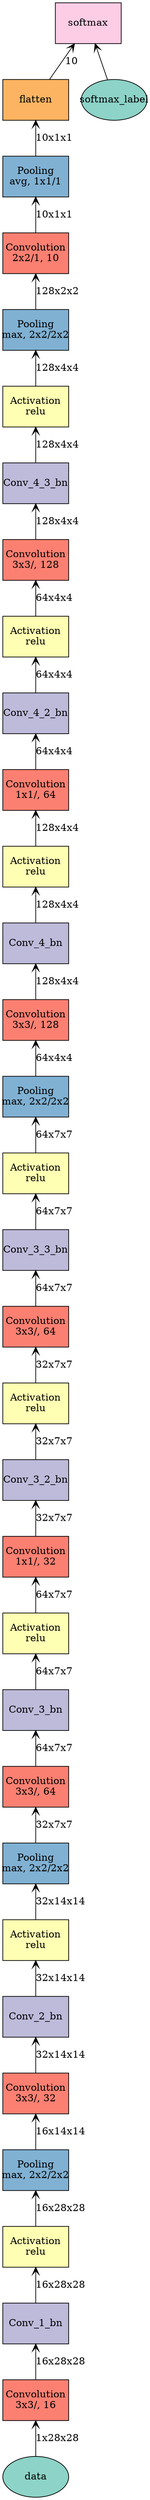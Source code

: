 digraph plot {
	data [label=data fillcolor="#8dd3c7" fixedsize=true height=0.8034 shape=oval style=filled width=1.3]
	Conv_1 [label="Convolution\n3x3/, 16" fillcolor="#fb8072" fixedsize=true height=0.8034 shape=box style=filled width=1.3]
	Conv_1_bn [label=Conv_1_bn fillcolor="#bebada" fixedsize=true height=0.8034 shape=box style=filled width=1.3]
	Conv_1_act [label="Activation\nrelu" fillcolor="#ffffb3" fixedsize=true height=0.8034 shape=box style=filled width=1.3]
	Conv_1_pooling [label="Pooling\nmax, 2x2/2x2" fillcolor="#80b1d3" fixedsize=true height=0.8034 shape=box style=filled width=1.3]
	Conv_2 [label="Convolution\n3x3/, 32" fillcolor="#fb8072" fixedsize=true height=0.8034 shape=box style=filled width=1.3]
	Conv_2_bn [label=Conv_2_bn fillcolor="#bebada" fixedsize=true height=0.8034 shape=box style=filled width=1.3]
	Conv_2_act [label="Activation\nrelu" fillcolor="#ffffb3" fixedsize=true height=0.8034 shape=box style=filled width=1.3]
	Conv_2_pooling [label="Pooling\nmax, 2x2/2x2" fillcolor="#80b1d3" fixedsize=true height=0.8034 shape=box style=filled width=1.3]
	Conv_3 [label="Convolution\n3x3/, 64" fillcolor="#fb8072" fixedsize=true height=0.8034 shape=box style=filled width=1.3]
	Conv_3_bn [label=Conv_3_bn fillcolor="#bebada" fixedsize=true height=0.8034 shape=box style=filled width=1.3]
	Conv_3_act [label="Activation\nrelu" fillcolor="#ffffb3" fixedsize=true height=0.8034 shape=box style=filled width=1.3]
	Conv_3_2 [label="Convolution\n1x1/, 32" fillcolor="#fb8072" fixedsize=true height=0.8034 shape=box style=filled width=1.3]
	Conv_3_2_bn [label=Conv_3_2_bn fillcolor="#bebada" fixedsize=true height=0.8034 shape=box style=filled width=1.3]
	Conv_3_2_act [label="Activation\nrelu" fillcolor="#ffffb3" fixedsize=true height=0.8034 shape=box style=filled width=1.3]
	Conv_3_3 [label="Convolution\n3x3/, 64" fillcolor="#fb8072" fixedsize=true height=0.8034 shape=box style=filled width=1.3]
	Conv_3_3_bn [label=Conv_3_3_bn fillcolor="#bebada" fixedsize=true height=0.8034 shape=box style=filled width=1.3]
	Conv_3_3_act [label="Activation\nrelu" fillcolor="#ffffb3" fixedsize=true height=0.8034 shape=box style=filled width=1.3]
	Conv_3_pooling [label="Pooling\nmax, 2x2/2x2" fillcolor="#80b1d3" fixedsize=true height=0.8034 shape=box style=filled width=1.3]
	Conv_4 [label="Convolution\n3x3/, 128" fillcolor="#fb8072" fixedsize=true height=0.8034 shape=box style=filled width=1.3]
	Conv_4_bn [label=Conv_4_bn fillcolor="#bebada" fixedsize=true height=0.8034 shape=box style=filled width=1.3]
	Conv_4_act [label="Activation\nrelu" fillcolor="#ffffb3" fixedsize=true height=0.8034 shape=box style=filled width=1.3]
	Conv_4_2 [label="Convolution\n1x1/, 64" fillcolor="#fb8072" fixedsize=true height=0.8034 shape=box style=filled width=1.3]
	Conv_4_2_bn [label=Conv_4_2_bn fillcolor="#bebada" fixedsize=true height=0.8034 shape=box style=filled width=1.3]
	Conv_4_2_act [label="Activation\nrelu" fillcolor="#ffffb3" fixedsize=true height=0.8034 shape=box style=filled width=1.3]
	Conv_4_3 [label="Convolution\n3x3/, 128" fillcolor="#fb8072" fixedsize=true height=0.8034 shape=box style=filled width=1.3]
	Conv_4_3_bn [label=Conv_4_3_bn fillcolor="#bebada" fixedsize=true height=0.8034 shape=box style=filled width=1.3]
	Conv_4_3_act [label="Activation\nrelu" fillcolor="#ffffb3" fixedsize=true height=0.8034 shape=box style=filled width=1.3]
	Conv_4_pooling [label="Pooling\nmax, 2x2/2x2" fillcolor="#80b1d3" fixedsize=true height=0.8034 shape=box style=filled width=1.3]
	Conv_5 [label="Convolution\n2x2/1, 10" fillcolor="#fb8072" fixedsize=true height=0.8034 shape=box style=filled width=1.3]
	Conv_5_pooling [label="Pooling\navg, 1x1/1" fillcolor="#80b1d3" fixedsize=true height=0.8034 shape=box style=filled width=1.3]
	flatten [label=flatten fillcolor="#fdb462" fixedsize=true height=0.8034 shape=box style=filled width=1.3]
	softmax_label [label=softmax_label fillcolor="#8dd3c7" fixedsize=true height=0.8034 shape=oval style=filled width=1.3]
	softmax [label=softmax fillcolor="#fccde5" fixedsize=true height=0.8034 shape=box style=filled width=1.3]
	Conv_1 -> data [label="1x28x28" arrowtail=open dir=back]
	Conv_1_bn -> Conv_1 [label="16x28x28" arrowtail=open dir=back]
	Conv_1_act -> Conv_1_bn [label="16x28x28" arrowtail=open dir=back]
	Conv_1_pooling -> Conv_1_act [label="16x28x28" arrowtail=open dir=back]
	Conv_2 -> Conv_1_pooling [label="16x14x14" arrowtail=open dir=back]
	Conv_2_bn -> Conv_2 [label="32x14x14" arrowtail=open dir=back]
	Conv_2_act -> Conv_2_bn [label="32x14x14" arrowtail=open dir=back]
	Conv_2_pooling -> Conv_2_act [label="32x14x14" arrowtail=open dir=back]
	Conv_3 -> Conv_2_pooling [label="32x7x7" arrowtail=open dir=back]
	Conv_3_bn -> Conv_3 [label="64x7x7" arrowtail=open dir=back]
	Conv_3_act -> Conv_3_bn [label="64x7x7" arrowtail=open dir=back]
	Conv_3_2 -> Conv_3_act [label="64x7x7" arrowtail=open dir=back]
	Conv_3_2_bn -> Conv_3_2 [label="32x7x7" arrowtail=open dir=back]
	Conv_3_2_act -> Conv_3_2_bn [label="32x7x7" arrowtail=open dir=back]
	Conv_3_3 -> Conv_3_2_act [label="32x7x7" arrowtail=open dir=back]
	Conv_3_3_bn -> Conv_3_3 [label="64x7x7" arrowtail=open dir=back]
	Conv_3_3_act -> Conv_3_3_bn [label="64x7x7" arrowtail=open dir=back]
	Conv_3_pooling -> Conv_3_3_act [label="64x7x7" arrowtail=open dir=back]
	Conv_4 -> Conv_3_pooling [label="64x4x4" arrowtail=open dir=back]
	Conv_4_bn -> Conv_4 [label="128x4x4" arrowtail=open dir=back]
	Conv_4_act -> Conv_4_bn [label="128x4x4" arrowtail=open dir=back]
	Conv_4_2 -> Conv_4_act [label="128x4x4" arrowtail=open dir=back]
	Conv_4_2_bn -> Conv_4_2 [label="64x4x4" arrowtail=open dir=back]
	Conv_4_2_act -> Conv_4_2_bn [label="64x4x4" arrowtail=open dir=back]
	Conv_4_3 -> Conv_4_2_act [label="64x4x4" arrowtail=open dir=back]
	Conv_4_3_bn -> Conv_4_3 [label="128x4x4" arrowtail=open dir=back]
	Conv_4_3_act -> Conv_4_3_bn [label="128x4x4" arrowtail=open dir=back]
	Conv_4_pooling -> Conv_4_3_act [label="128x4x4" arrowtail=open dir=back]
	Conv_5 -> Conv_4_pooling [label="128x2x2" arrowtail=open dir=back]
	Conv_5_pooling -> Conv_5 [label="10x1x1" arrowtail=open dir=back]
	flatten -> Conv_5_pooling [label="10x1x1" arrowtail=open dir=back]
	softmax -> flatten [label=10 arrowtail=open dir=back]
	softmax -> softmax_label [label="" arrowtail=open dir=back]
}
